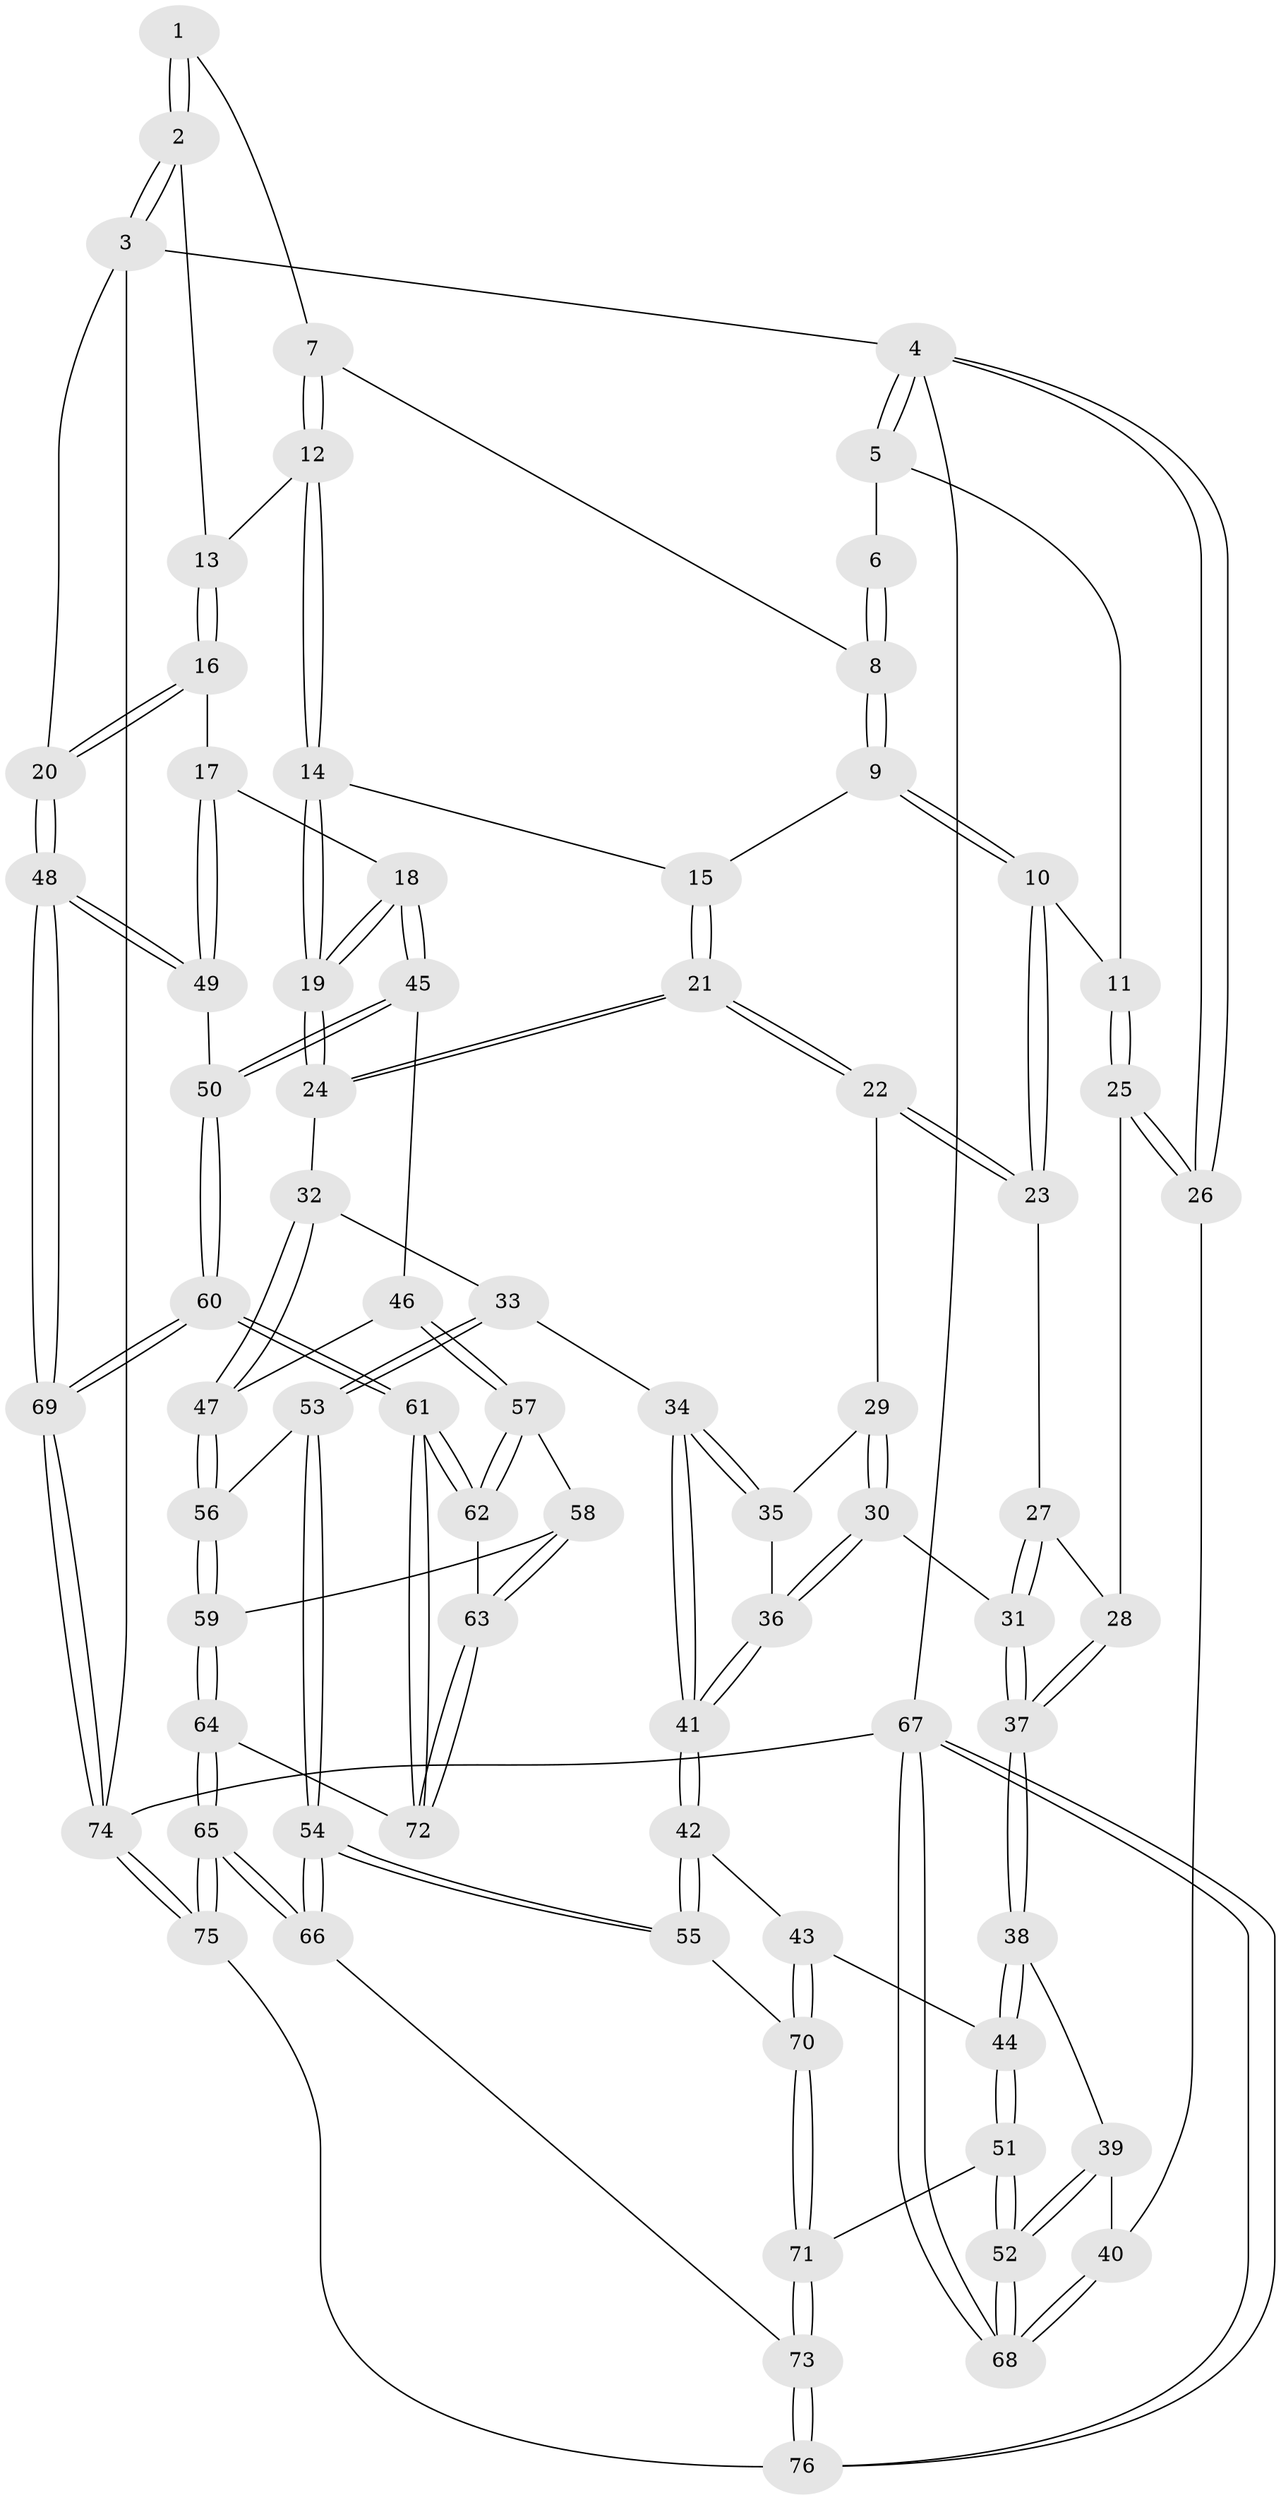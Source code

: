 // Generated by graph-tools (version 1.1) at 2025/27/03/15/25 16:27:56]
// undirected, 76 vertices, 187 edges
graph export_dot {
graph [start="1"]
  node [color=gray90,style=filled];
  1 [pos="+0.6462590659316697+0"];
  2 [pos="+1+0"];
  3 [pos="+1+0"];
  4 [pos="+0+0"];
  5 [pos="+0.16904863112588403+0"];
  6 [pos="+0.5490150719516218+0"];
  7 [pos="+0.6727787979099547+0.09408324492255424"];
  8 [pos="+0.5331036076585994+0.11686782991860661"];
  9 [pos="+0.4940560644450211+0.16424922931983982"];
  10 [pos="+0.36734734397333413+0.2136716081109859"];
  11 [pos="+0.2827555129708167+0.1530610484880902"];
  12 [pos="+0.7865474064547645+0.13874616080614002"];
  13 [pos="+0.8339787662087745+0.13106055693400528"];
  14 [pos="+0.6680679976341561+0.25914135477131733"];
  15 [pos="+0.6130676745324898+0.24269012323548644"];
  16 [pos="+0.9218602902564319+0.4018395606899486"];
  17 [pos="+0.7405186833395322+0.5063039990272218"];
  18 [pos="+0.7393062174278928+0.5066300605010858"];
  19 [pos="+0.7340151196883008+0.5037242805553003"];
  20 [pos="+1+0.4302902459303992"];
  21 [pos="+0.5192705330040754+0.46576443834318815"];
  22 [pos="+0.45475589487633783+0.43003448985963394"];
  23 [pos="+0.381177254199883+0.29871423869615293"];
  24 [pos="+0.5253558251965266+0.4702328125785322"];
  25 [pos="+0+0.36409742081579477"];
  26 [pos="+0+0.3493710499377817"];
  27 [pos="+0.3050887858556245+0.36077133777025355"];
  28 [pos="+0.11104540805596909+0.4737850588653738"];
  29 [pos="+0.38280478439948284+0.4920847719300224"];
  30 [pos="+0.2503685723186377+0.5602286698605374"];
  31 [pos="+0.23471107423163953+0.5585180892163535"];
  32 [pos="+0.4728735719305975+0.6337622200547732"];
  33 [pos="+0.4190580082788387+0.6758818068124501"];
  34 [pos="+0.4090321207656732+0.6749365295262935"];
  35 [pos="+0.38017045821873413+0.5828744690525548"];
  36 [pos="+0.3127100545309954+0.6331363339223297"];
  37 [pos="+0.16840842314469176+0.5601407813128657"];
  38 [pos="+0.15061288994995703+0.6197033442306354"];
  39 [pos="+0.04180862053671227+0.6471193866774825"];
  40 [pos="+0+0.5578730661507122"];
  41 [pos="+0.34558916951659835+0.6843331970020998"];
  42 [pos="+0.3400290947758719+0.6923645571630817"];
  43 [pos="+0.2802738354960248+0.7628765577115715"];
  44 [pos="+0.16014845395143917+0.6960072882932649"];
  45 [pos="+0.7166792763617463+0.6282942309187327"];
  46 [pos="+0.7114071481492776+0.6349425460699725"];
  47 [pos="+0.5687482856705673+0.7101203343030607"];
  48 [pos="+1+0.8879083045400081"];
  49 [pos="+0.9876720061126107+0.7297420751585386"];
  50 [pos="+0.7750641906682582+0.7058406847665175"];
  51 [pos="+0.056659235463316505+0.8363639674443671"];
  52 [pos="+0+0.8682328014325041"];
  53 [pos="+0.45310280850442286+0.7585893640517566"];
  54 [pos="+0.4401622828822756+0.83556256889249"];
  55 [pos="+0.4248908797976032+0.8288930379360505"];
  56 [pos="+0.5608705701449946+0.7285928238428787"];
  57 [pos="+0.7075811073934929+0.6522978778274486"];
  58 [pos="+0.6497867828918622+0.7557380519447321"];
  59 [pos="+0.5715188882219358+0.8047474037809157"];
  60 [pos="+0.9106384420737271+0.9903063505123147"];
  61 [pos="+0.7510364642528803+0.9070885762411147"];
  62 [pos="+0.7030182409161664+0.7567406628167503"];
  63 [pos="+0.6336124417950181+0.8567214223982481"];
  64 [pos="+0.5684225135846588+0.8821387870185511"];
  65 [pos="+0.5157000165370221+0.919494291820132"];
  66 [pos="+0.45836570622260475+0.8764987065348268"];
  67 [pos="+0+1"];
  68 [pos="+0+1"];
  69 [pos="+1+1"];
  70 [pos="+0.284005669376803+0.7826460340373856"];
  71 [pos="+0.24350153327327628+0.8988004641510591"];
  72 [pos="+0.6255586390574311+0.8758907990556929"];
  73 [pos="+0.26111278981714964+0.9361639596066176"];
  74 [pos="+1+1"];
  75 [pos="+0.5063683764169491+1"];
  76 [pos="+0.2456933638777881+1"];
  1 -- 2;
  1 -- 2;
  1 -- 7;
  2 -- 3;
  2 -- 3;
  2 -- 13;
  3 -- 4;
  3 -- 20;
  3 -- 74;
  4 -- 5;
  4 -- 5;
  4 -- 26;
  4 -- 26;
  4 -- 67;
  5 -- 6;
  5 -- 11;
  6 -- 8;
  6 -- 8;
  7 -- 8;
  7 -- 12;
  7 -- 12;
  8 -- 9;
  8 -- 9;
  9 -- 10;
  9 -- 10;
  9 -- 15;
  10 -- 11;
  10 -- 23;
  10 -- 23;
  11 -- 25;
  11 -- 25;
  12 -- 13;
  12 -- 14;
  12 -- 14;
  13 -- 16;
  13 -- 16;
  14 -- 15;
  14 -- 19;
  14 -- 19;
  15 -- 21;
  15 -- 21;
  16 -- 17;
  16 -- 20;
  16 -- 20;
  17 -- 18;
  17 -- 49;
  17 -- 49;
  18 -- 19;
  18 -- 19;
  18 -- 45;
  18 -- 45;
  19 -- 24;
  19 -- 24;
  20 -- 48;
  20 -- 48;
  21 -- 22;
  21 -- 22;
  21 -- 24;
  21 -- 24;
  22 -- 23;
  22 -- 23;
  22 -- 29;
  23 -- 27;
  24 -- 32;
  25 -- 26;
  25 -- 26;
  25 -- 28;
  26 -- 40;
  27 -- 28;
  27 -- 31;
  27 -- 31;
  28 -- 37;
  28 -- 37;
  29 -- 30;
  29 -- 30;
  29 -- 35;
  30 -- 31;
  30 -- 36;
  30 -- 36;
  31 -- 37;
  31 -- 37;
  32 -- 33;
  32 -- 47;
  32 -- 47;
  33 -- 34;
  33 -- 53;
  33 -- 53;
  34 -- 35;
  34 -- 35;
  34 -- 41;
  34 -- 41;
  35 -- 36;
  36 -- 41;
  36 -- 41;
  37 -- 38;
  37 -- 38;
  38 -- 39;
  38 -- 44;
  38 -- 44;
  39 -- 40;
  39 -- 52;
  39 -- 52;
  40 -- 68;
  40 -- 68;
  41 -- 42;
  41 -- 42;
  42 -- 43;
  42 -- 55;
  42 -- 55;
  43 -- 44;
  43 -- 70;
  43 -- 70;
  44 -- 51;
  44 -- 51;
  45 -- 46;
  45 -- 50;
  45 -- 50;
  46 -- 47;
  46 -- 57;
  46 -- 57;
  47 -- 56;
  47 -- 56;
  48 -- 49;
  48 -- 49;
  48 -- 69;
  48 -- 69;
  49 -- 50;
  50 -- 60;
  50 -- 60;
  51 -- 52;
  51 -- 52;
  51 -- 71;
  52 -- 68;
  52 -- 68;
  53 -- 54;
  53 -- 54;
  53 -- 56;
  54 -- 55;
  54 -- 55;
  54 -- 66;
  54 -- 66;
  55 -- 70;
  56 -- 59;
  56 -- 59;
  57 -- 58;
  57 -- 62;
  57 -- 62;
  58 -- 59;
  58 -- 63;
  58 -- 63;
  59 -- 64;
  59 -- 64;
  60 -- 61;
  60 -- 61;
  60 -- 69;
  60 -- 69;
  61 -- 62;
  61 -- 62;
  61 -- 72;
  61 -- 72;
  62 -- 63;
  63 -- 72;
  63 -- 72;
  64 -- 65;
  64 -- 65;
  64 -- 72;
  65 -- 66;
  65 -- 66;
  65 -- 75;
  65 -- 75;
  66 -- 73;
  67 -- 68;
  67 -- 68;
  67 -- 76;
  67 -- 76;
  67 -- 74;
  69 -- 74;
  69 -- 74;
  70 -- 71;
  70 -- 71;
  71 -- 73;
  71 -- 73;
  73 -- 76;
  73 -- 76;
  74 -- 75;
  74 -- 75;
  75 -- 76;
}
